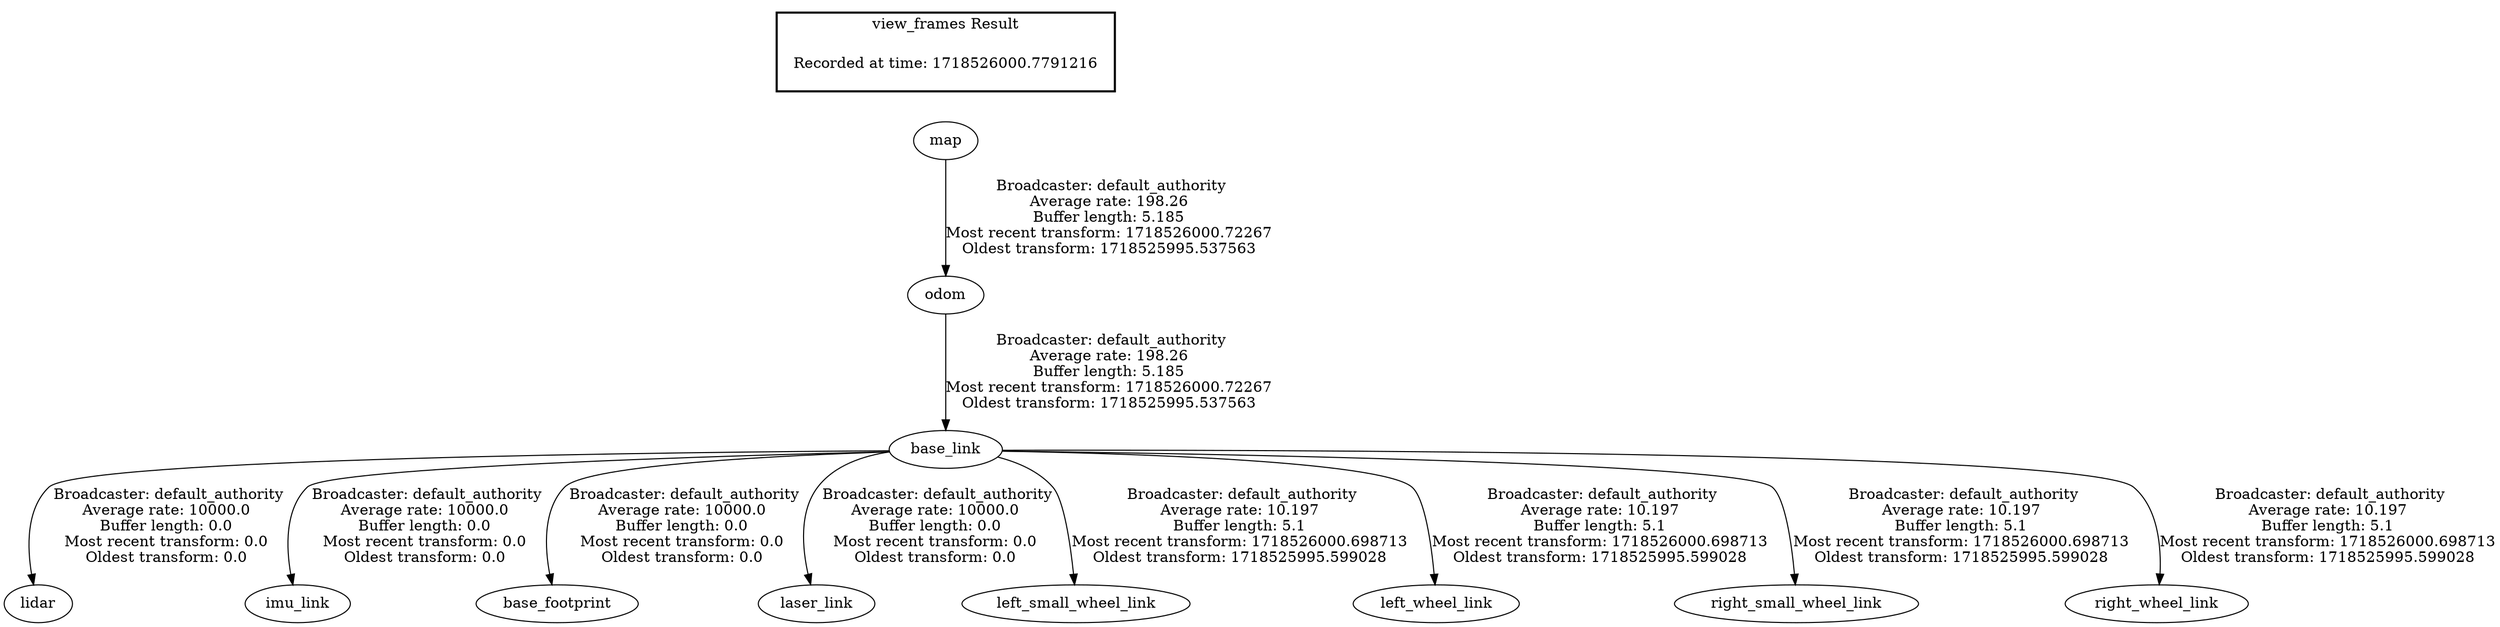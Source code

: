digraph G {
"map" -> "odom"[label=" Broadcaster: default_authority\nAverage rate: 198.26\nBuffer length: 5.185\nMost recent transform: 1718526000.72267\nOldest transform: 1718525995.537563\n"];
"odom" -> "base_link"[label=" Broadcaster: default_authority\nAverage rate: 198.26\nBuffer length: 5.185\nMost recent transform: 1718526000.72267\nOldest transform: 1718525995.537563\n"];
"base_link" -> "lidar"[label=" Broadcaster: default_authority\nAverage rate: 10000.0\nBuffer length: 0.0\nMost recent transform: 0.0\nOldest transform: 0.0\n"];
"base_link" -> "imu_link"[label=" Broadcaster: default_authority\nAverage rate: 10000.0\nBuffer length: 0.0\nMost recent transform: 0.0\nOldest transform: 0.0\n"];
"base_link" -> "base_footprint"[label=" Broadcaster: default_authority\nAverage rate: 10000.0\nBuffer length: 0.0\nMost recent transform: 0.0\nOldest transform: 0.0\n"];
"base_link" -> "laser_link"[label=" Broadcaster: default_authority\nAverage rate: 10000.0\nBuffer length: 0.0\nMost recent transform: 0.0\nOldest transform: 0.0\n"];
"base_link" -> "left_small_wheel_link"[label=" Broadcaster: default_authority\nAverage rate: 10.197\nBuffer length: 5.1\nMost recent transform: 1718526000.698713\nOldest transform: 1718525995.599028\n"];
"base_link" -> "left_wheel_link"[label=" Broadcaster: default_authority\nAverage rate: 10.197\nBuffer length: 5.1\nMost recent transform: 1718526000.698713\nOldest transform: 1718525995.599028\n"];
"base_link" -> "right_small_wheel_link"[label=" Broadcaster: default_authority\nAverage rate: 10.197\nBuffer length: 5.1\nMost recent transform: 1718526000.698713\nOldest transform: 1718525995.599028\n"];
"base_link" -> "right_wheel_link"[label=" Broadcaster: default_authority\nAverage rate: 10.197\nBuffer length: 5.1\nMost recent transform: 1718526000.698713\nOldest transform: 1718525995.599028\n"];
edge [style=invis];
 subgraph cluster_legend { style=bold; color=black; label ="view_frames Result";
"Recorded at time: 1718526000.7791216"[ shape=plaintext ] ;
}->"map";
}